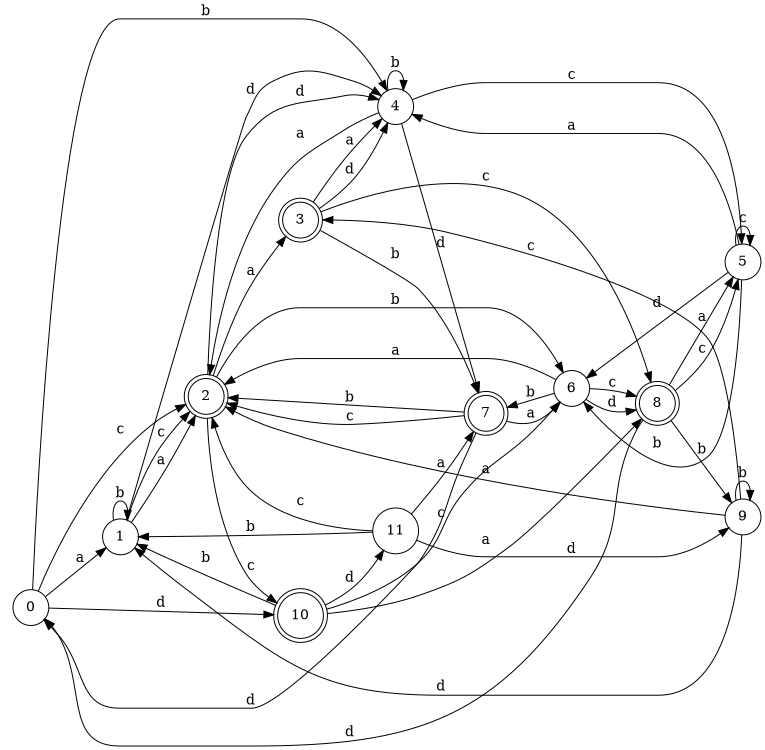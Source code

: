 digraph n10_8 {
__start0 [label="" shape="none"];

rankdir=LR;
size="8,5";

s0 [style="filled", color="black", fillcolor="white" shape="circle", label="0"];
s1 [style="filled", color="black", fillcolor="white" shape="circle", label="1"];
s2 [style="rounded,filled", color="black", fillcolor="white" shape="doublecircle", label="2"];
s3 [style="rounded,filled", color="black", fillcolor="white" shape="doublecircle", label="3"];
s4 [style="filled", color="black", fillcolor="white" shape="circle", label="4"];
s5 [style="filled", color="black", fillcolor="white" shape="circle", label="5"];
s6 [style="filled", color="black", fillcolor="white" shape="circle", label="6"];
s7 [style="rounded,filled", color="black", fillcolor="white" shape="doublecircle", label="7"];
s8 [style="rounded,filled", color="black", fillcolor="white" shape="doublecircle", label="8"];
s9 [style="filled", color="black", fillcolor="white" shape="circle", label="9"];
s10 [style="rounded,filled", color="black", fillcolor="white" shape="doublecircle", label="10"];
s11 [style="filled", color="black", fillcolor="white" shape="circle", label="11"];
s0 -> s1 [label="a"];
s0 -> s4 [label="b"];
s0 -> s2 [label="c"];
s0 -> s10 [label="d"];
s1 -> s2 [label="a"];
s1 -> s1 [label="b"];
s1 -> s2 [label="c"];
s1 -> s4 [label="d"];
s2 -> s3 [label="a"];
s2 -> s6 [label="b"];
s2 -> s10 [label="c"];
s2 -> s4 [label="d"];
s3 -> s4 [label="a"];
s3 -> s7 [label="b"];
s3 -> s8 [label="c"];
s3 -> s4 [label="d"];
s4 -> s2 [label="a"];
s4 -> s4 [label="b"];
s4 -> s5 [label="c"];
s4 -> s7 [label="d"];
s5 -> s4 [label="a"];
s5 -> s6 [label="b"];
s5 -> s5 [label="c"];
s5 -> s6 [label="d"];
s6 -> s2 [label="a"];
s6 -> s7 [label="b"];
s6 -> s8 [label="c"];
s6 -> s8 [label="d"];
s7 -> s6 [label="a"];
s7 -> s2 [label="b"];
s7 -> s2 [label="c"];
s7 -> s0 [label="d"];
s8 -> s5 [label="a"];
s8 -> s9 [label="b"];
s8 -> s5 [label="c"];
s8 -> s0 [label="d"];
s9 -> s2 [label="a"];
s9 -> s9 [label="b"];
s9 -> s3 [label="c"];
s9 -> s1 [label="d"];
s10 -> s8 [label="a"];
s10 -> s1 [label="b"];
s10 -> s6 [label="c"];
s10 -> s11 [label="d"];
s11 -> s7 [label="a"];
s11 -> s1 [label="b"];
s11 -> s2 [label="c"];
s11 -> s9 [label="d"];

}